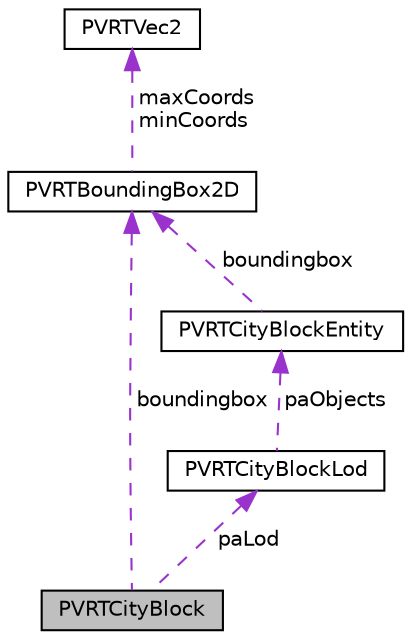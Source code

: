 digraph "PVRTCityBlock"
{
  edge [fontname="Helvetica",fontsize="10",labelfontname="Helvetica",labelfontsize="10"];
  node [fontname="Helvetica",fontsize="10",shape=record];
  Node1 [label="PVRTCityBlock",height=0.2,width=0.4,color="black", fillcolor="grey75", style="filled", fontcolor="black"];
  Node2 -> Node1 [dir="back",color="darkorchid3",fontsize="10",style="dashed",label=" boundingbox" ,fontname="Helvetica"];
  Node2 [label="PVRTBoundingBox2D",height=0.2,width=0.4,color="black", fillcolor="white", style="filled",URL="$struct_p_v_r_t_bounding_box2_d.html"];
  Node3 -> Node2 [dir="back",color="darkorchid3",fontsize="10",style="dashed",label=" maxCoords\nminCoords" ,fontname="Helvetica"];
  Node3 [label="PVRTVec2",height=0.2,width=0.4,color="black", fillcolor="white", style="filled",URL="$struct_p_v_r_t_vec2.html",tooltip="2 component vector "];
  Node4 -> Node1 [dir="back",color="darkorchid3",fontsize="10",style="dashed",label=" paLod" ,fontname="Helvetica"];
  Node4 [label="PVRTCityBlockLod",height=0.2,width=0.4,color="black", fillcolor="white", style="filled",URL="$struct_p_v_r_t_city_block_lod.html"];
  Node5 -> Node4 [dir="back",color="darkorchid3",fontsize="10",style="dashed",label=" paObjects" ,fontname="Helvetica"];
  Node5 [label="PVRTCityBlockEntity",height=0.2,width=0.4,color="black", fillcolor="white", style="filled",URL="$struct_p_v_r_t_city_block_entity.html"];
  Node2 -> Node5 [dir="back",color="darkorchid3",fontsize="10",style="dashed",label=" boundingbox" ,fontname="Helvetica"];
}
